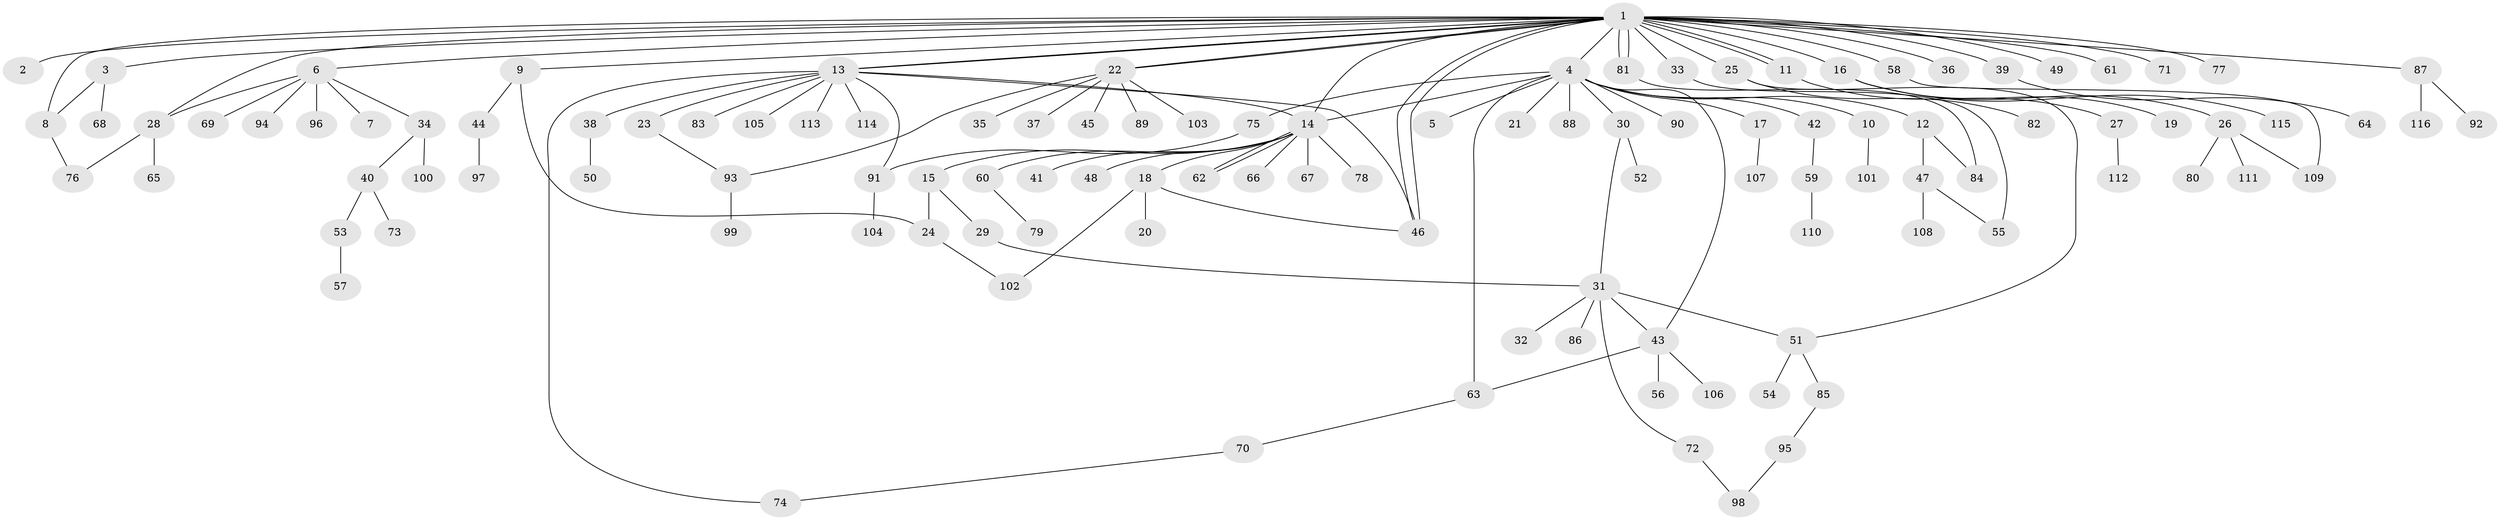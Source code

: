 // coarse degree distribution, {16: 0.02040816326530612, 5: 0.04081632653061224, 2: 0.30612244897959184, 9: 0.02040816326530612, 3: 0.20408163265306123, 4: 0.061224489795918366, 1: 0.30612244897959184, 7: 0.04081632653061224}
// Generated by graph-tools (version 1.1) at 2025/50/03/04/25 22:50:04]
// undirected, 116 vertices, 141 edges
graph export_dot {
  node [color=gray90,style=filled];
  1;
  2;
  3;
  4;
  5;
  6;
  7;
  8;
  9;
  10;
  11;
  12;
  13;
  14;
  15;
  16;
  17;
  18;
  19;
  20;
  21;
  22;
  23;
  24;
  25;
  26;
  27;
  28;
  29;
  30;
  31;
  32;
  33;
  34;
  35;
  36;
  37;
  38;
  39;
  40;
  41;
  42;
  43;
  44;
  45;
  46;
  47;
  48;
  49;
  50;
  51;
  52;
  53;
  54;
  55;
  56;
  57;
  58;
  59;
  60;
  61;
  62;
  63;
  64;
  65;
  66;
  67;
  68;
  69;
  70;
  71;
  72;
  73;
  74;
  75;
  76;
  77;
  78;
  79;
  80;
  81;
  82;
  83;
  84;
  85;
  86;
  87;
  88;
  89;
  90;
  91;
  92;
  93;
  94;
  95;
  96;
  97;
  98;
  99;
  100;
  101;
  102;
  103;
  104;
  105;
  106;
  107;
  108;
  109;
  110;
  111;
  112;
  113;
  114;
  115;
  116;
  1 -- 2;
  1 -- 3;
  1 -- 4;
  1 -- 6;
  1 -- 8;
  1 -- 9;
  1 -- 11;
  1 -- 11;
  1 -- 13;
  1 -- 13;
  1 -- 14;
  1 -- 16;
  1 -- 22;
  1 -- 22;
  1 -- 25;
  1 -- 28;
  1 -- 33;
  1 -- 36;
  1 -- 39;
  1 -- 46;
  1 -- 46;
  1 -- 49;
  1 -- 58;
  1 -- 61;
  1 -- 71;
  1 -- 77;
  1 -- 81;
  1 -- 81;
  1 -- 87;
  3 -- 8;
  3 -- 68;
  4 -- 5;
  4 -- 10;
  4 -- 12;
  4 -- 14;
  4 -- 17;
  4 -- 21;
  4 -- 30;
  4 -- 42;
  4 -- 43;
  4 -- 63;
  4 -- 75;
  4 -- 88;
  4 -- 90;
  6 -- 7;
  6 -- 28;
  6 -- 34;
  6 -- 69;
  6 -- 94;
  6 -- 96;
  8 -- 76;
  9 -- 24;
  9 -- 44;
  10 -- 101;
  11 -- 27;
  12 -- 47;
  12 -- 84;
  13 -- 14;
  13 -- 23;
  13 -- 38;
  13 -- 46;
  13 -- 74;
  13 -- 83;
  13 -- 91;
  13 -- 105;
  13 -- 113;
  13 -- 114;
  14 -- 15;
  14 -- 18;
  14 -- 41;
  14 -- 48;
  14 -- 60;
  14 -- 62;
  14 -- 62;
  14 -- 66;
  14 -- 67;
  14 -- 78;
  15 -- 24;
  15 -- 29;
  16 -- 19;
  16 -- 26;
  16 -- 115;
  17 -- 107;
  18 -- 20;
  18 -- 46;
  18 -- 102;
  22 -- 35;
  22 -- 37;
  22 -- 45;
  22 -- 89;
  22 -- 93;
  22 -- 103;
  23 -- 93;
  24 -- 102;
  25 -- 51;
  25 -- 82;
  26 -- 80;
  26 -- 109;
  26 -- 111;
  27 -- 112;
  28 -- 65;
  28 -- 76;
  29 -- 31;
  30 -- 31;
  30 -- 52;
  31 -- 32;
  31 -- 43;
  31 -- 51;
  31 -- 72;
  31 -- 86;
  33 -- 55;
  34 -- 40;
  34 -- 100;
  38 -- 50;
  39 -- 64;
  40 -- 53;
  40 -- 73;
  42 -- 59;
  43 -- 56;
  43 -- 63;
  43 -- 106;
  44 -- 97;
  47 -- 55;
  47 -- 108;
  51 -- 54;
  51 -- 85;
  53 -- 57;
  58 -- 109;
  59 -- 110;
  60 -- 79;
  63 -- 70;
  70 -- 74;
  72 -- 98;
  75 -- 91;
  81 -- 84;
  85 -- 95;
  87 -- 92;
  87 -- 116;
  91 -- 104;
  93 -- 99;
  95 -- 98;
}
